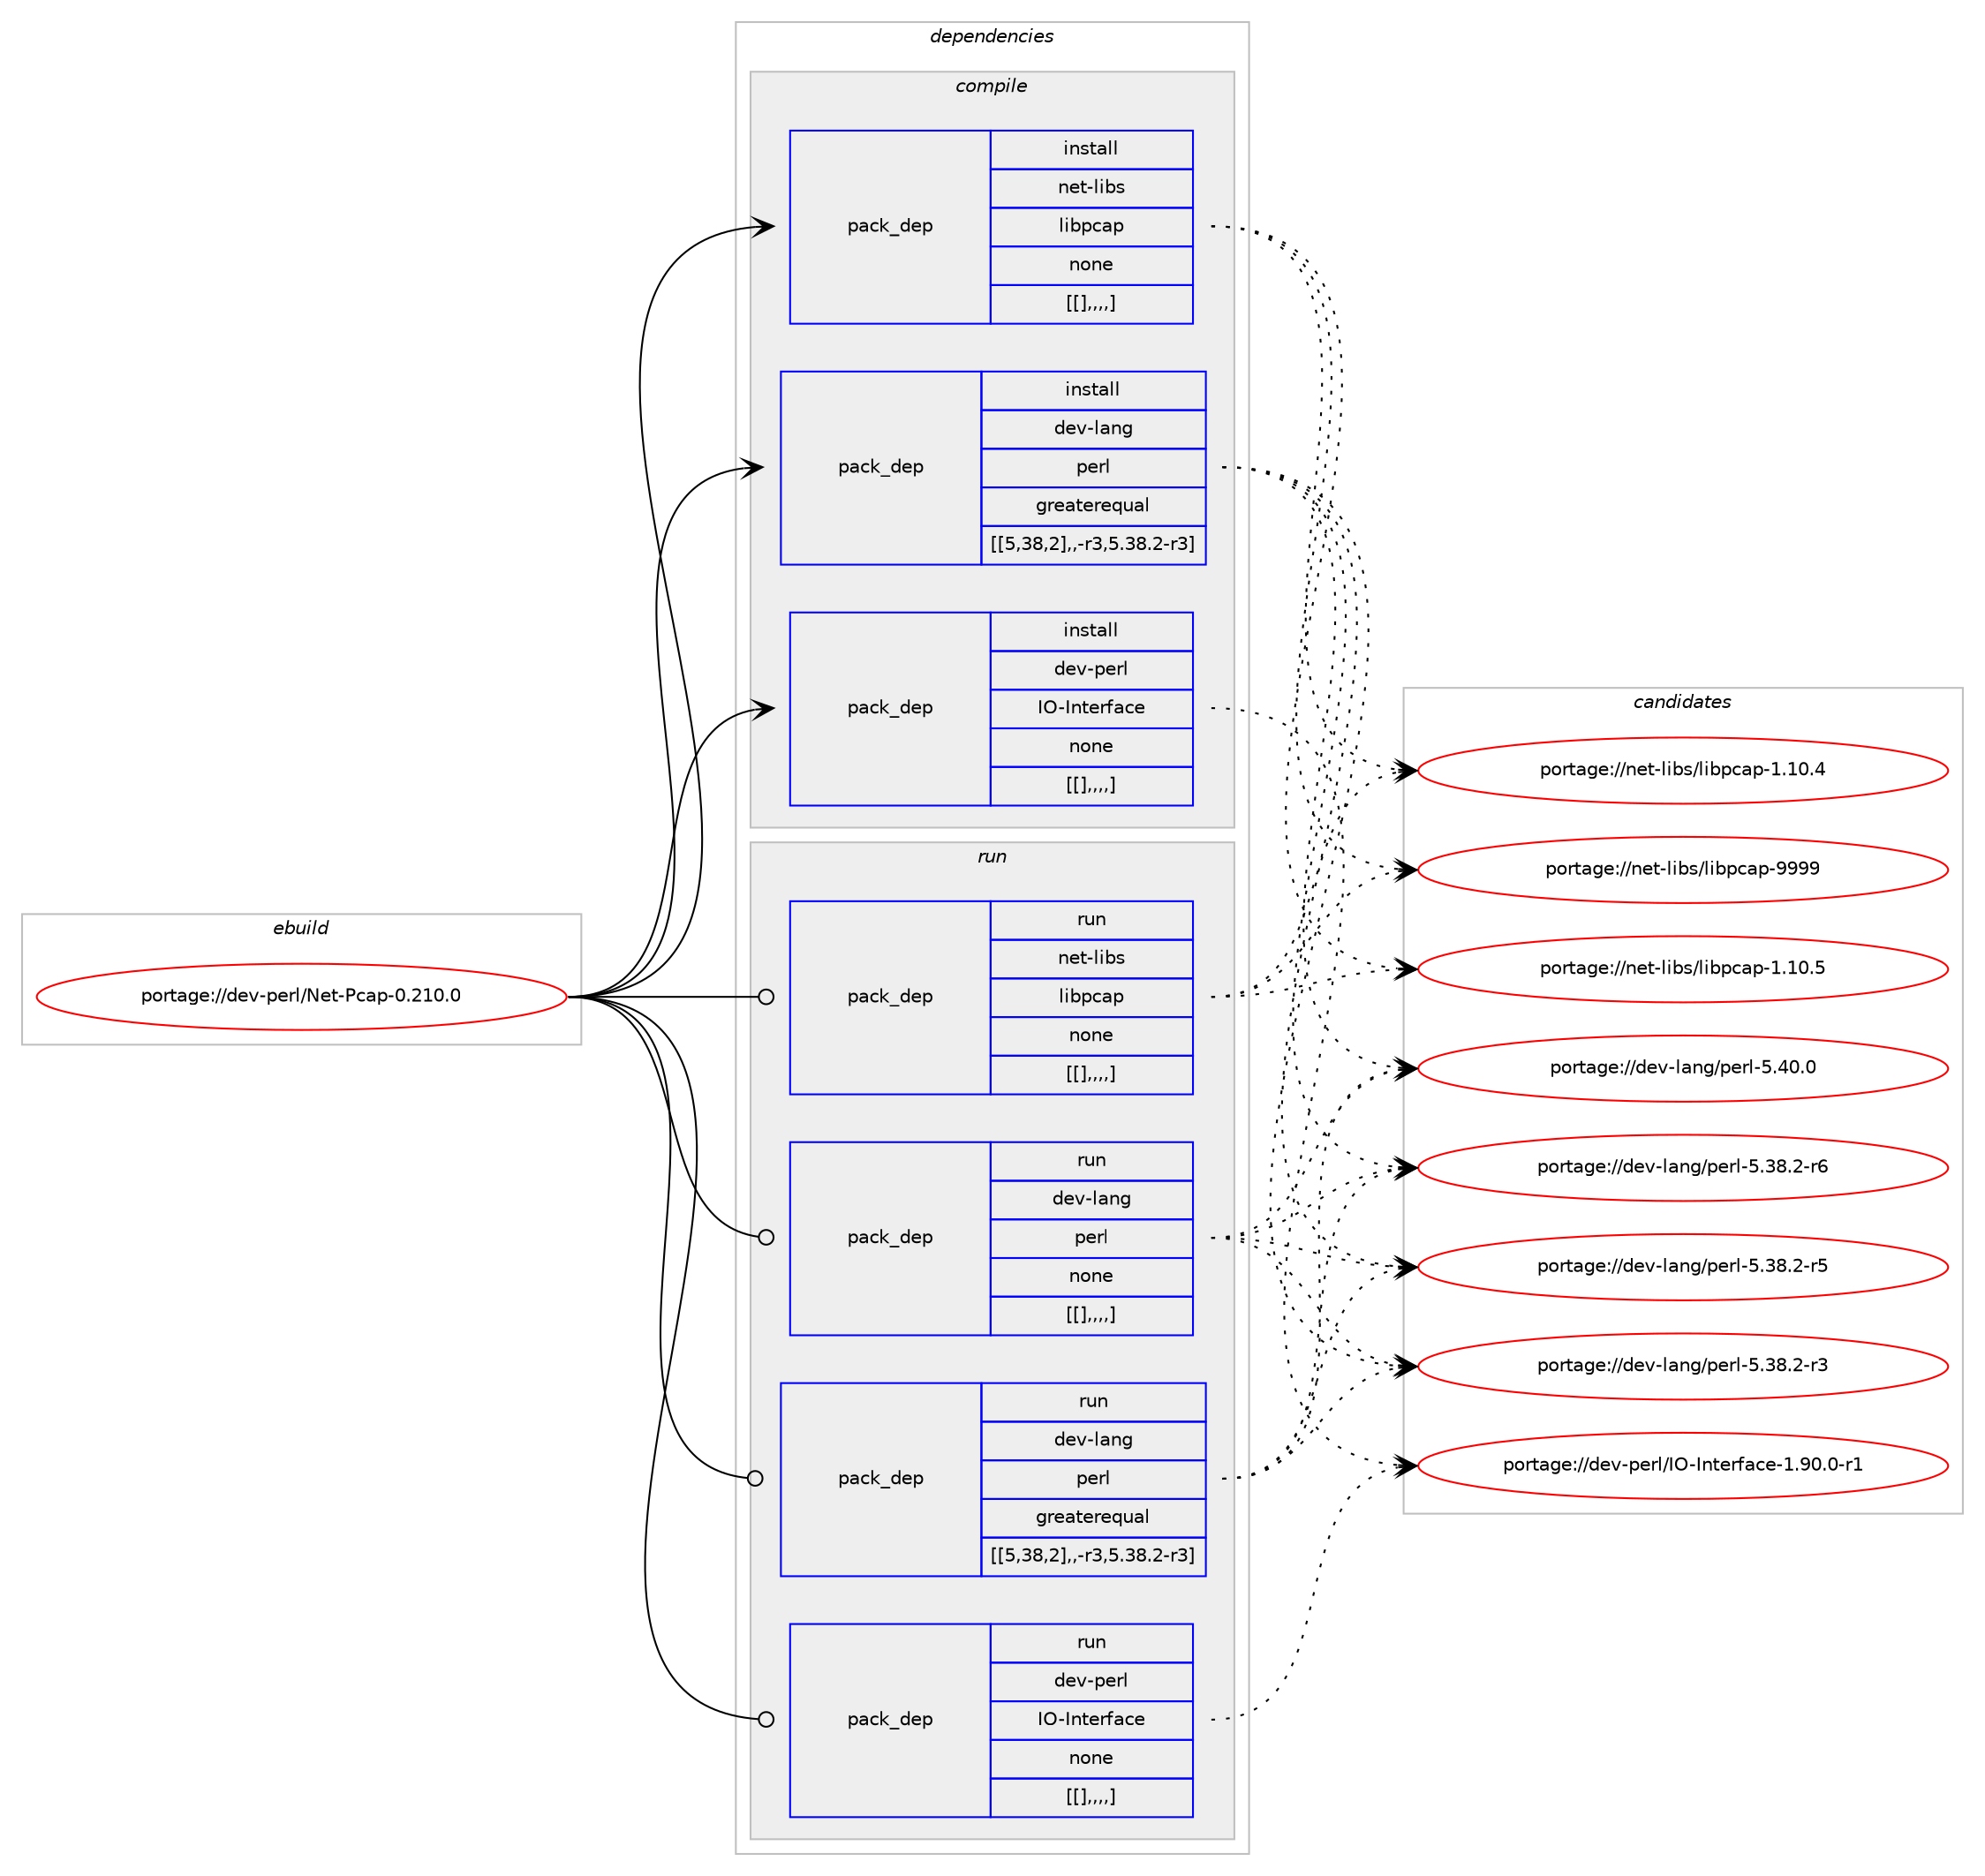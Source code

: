 digraph prolog {

# *************
# Graph options
# *************

newrank=true;
concentrate=true;
compound=true;
graph [rankdir=LR,fontname=Helvetica,fontsize=10,ranksep=1.5];#, ranksep=2.5, nodesep=0.2];
edge  [arrowhead=vee];
node  [fontname=Helvetica,fontsize=10];

# **********
# The ebuild
# **********

subgraph cluster_leftcol {
color=gray;
label=<<i>ebuild</i>>;
id [label="portage://dev-perl/Net-Pcap-0.210.0", color=red, width=4, href="../dev-perl/Net-Pcap-0.210.0.svg"];
}

# ****************
# The dependencies
# ****************

subgraph cluster_midcol {
color=gray;
label=<<i>dependencies</i>>;
subgraph cluster_compile {
fillcolor="#eeeeee";
style=filled;
label=<<i>compile</i>>;
subgraph pack103444 {
dependency135095 [label=<<TABLE BORDER="0" CELLBORDER="1" CELLSPACING="0" CELLPADDING="4" WIDTH="220"><TR><TD ROWSPAN="6" CELLPADDING="30">pack_dep</TD></TR><TR><TD WIDTH="110">install</TD></TR><TR><TD>dev-lang</TD></TR><TR><TD>perl</TD></TR><TR><TD>greaterequal</TD></TR><TR><TD>[[5,38,2],,-r3,5.38.2-r3]</TD></TR></TABLE>>, shape=none, color=blue];
}
id:e -> dependency135095:w [weight=20,style="solid",arrowhead="vee"];
subgraph pack103445 {
dependency135096 [label=<<TABLE BORDER="0" CELLBORDER="1" CELLSPACING="0" CELLPADDING="4" WIDTH="220"><TR><TD ROWSPAN="6" CELLPADDING="30">pack_dep</TD></TR><TR><TD WIDTH="110">install</TD></TR><TR><TD>dev-perl</TD></TR><TR><TD>IO-Interface</TD></TR><TR><TD>none</TD></TR><TR><TD>[[],,,,]</TD></TR></TABLE>>, shape=none, color=blue];
}
id:e -> dependency135096:w [weight=20,style="solid",arrowhead="vee"];
subgraph pack103446 {
dependency135097 [label=<<TABLE BORDER="0" CELLBORDER="1" CELLSPACING="0" CELLPADDING="4" WIDTH="220"><TR><TD ROWSPAN="6" CELLPADDING="30">pack_dep</TD></TR><TR><TD WIDTH="110">install</TD></TR><TR><TD>net-libs</TD></TR><TR><TD>libpcap</TD></TR><TR><TD>none</TD></TR><TR><TD>[[],,,,]</TD></TR></TABLE>>, shape=none, color=blue];
}
id:e -> dependency135097:w [weight=20,style="solid",arrowhead="vee"];
}
subgraph cluster_compileandrun {
fillcolor="#eeeeee";
style=filled;
label=<<i>compile and run</i>>;
}
subgraph cluster_run {
fillcolor="#eeeeee";
style=filled;
label=<<i>run</i>>;
subgraph pack103447 {
dependency135098 [label=<<TABLE BORDER="0" CELLBORDER="1" CELLSPACING="0" CELLPADDING="4" WIDTH="220"><TR><TD ROWSPAN="6" CELLPADDING="30">pack_dep</TD></TR><TR><TD WIDTH="110">run</TD></TR><TR><TD>dev-lang</TD></TR><TR><TD>perl</TD></TR><TR><TD>greaterequal</TD></TR><TR><TD>[[5,38,2],,-r3,5.38.2-r3]</TD></TR></TABLE>>, shape=none, color=blue];
}
id:e -> dependency135098:w [weight=20,style="solid",arrowhead="odot"];
subgraph pack103448 {
dependency135099 [label=<<TABLE BORDER="0" CELLBORDER="1" CELLSPACING="0" CELLPADDING="4" WIDTH="220"><TR><TD ROWSPAN="6" CELLPADDING="30">pack_dep</TD></TR><TR><TD WIDTH="110">run</TD></TR><TR><TD>dev-lang</TD></TR><TR><TD>perl</TD></TR><TR><TD>none</TD></TR><TR><TD>[[],,,,]</TD></TR></TABLE>>, shape=none, color=blue];
}
id:e -> dependency135099:w [weight=20,style="solid",arrowhead="odot"];
subgraph pack103449 {
dependency135100 [label=<<TABLE BORDER="0" CELLBORDER="1" CELLSPACING="0" CELLPADDING="4" WIDTH="220"><TR><TD ROWSPAN="6" CELLPADDING="30">pack_dep</TD></TR><TR><TD WIDTH="110">run</TD></TR><TR><TD>dev-perl</TD></TR><TR><TD>IO-Interface</TD></TR><TR><TD>none</TD></TR><TR><TD>[[],,,,]</TD></TR></TABLE>>, shape=none, color=blue];
}
id:e -> dependency135100:w [weight=20,style="solid",arrowhead="odot"];
subgraph pack103450 {
dependency135101 [label=<<TABLE BORDER="0" CELLBORDER="1" CELLSPACING="0" CELLPADDING="4" WIDTH="220"><TR><TD ROWSPAN="6" CELLPADDING="30">pack_dep</TD></TR><TR><TD WIDTH="110">run</TD></TR><TR><TD>net-libs</TD></TR><TR><TD>libpcap</TD></TR><TR><TD>none</TD></TR><TR><TD>[[],,,,]</TD></TR></TABLE>>, shape=none, color=blue];
}
id:e -> dependency135101:w [weight=20,style="solid",arrowhead="odot"];
}
}

# **************
# The candidates
# **************

subgraph cluster_choices {
rank=same;
color=gray;
label=<<i>candidates</i>>;

subgraph choice103444 {
color=black;
nodesep=1;
choice10010111845108971101034711210111410845534652484648 [label="portage://dev-lang/perl-5.40.0", color=red, width=4,href="../dev-lang/perl-5.40.0.svg"];
choice100101118451089711010347112101114108455346515646504511454 [label="portage://dev-lang/perl-5.38.2-r6", color=red, width=4,href="../dev-lang/perl-5.38.2-r6.svg"];
choice100101118451089711010347112101114108455346515646504511453 [label="portage://dev-lang/perl-5.38.2-r5", color=red, width=4,href="../dev-lang/perl-5.38.2-r5.svg"];
choice100101118451089711010347112101114108455346515646504511451 [label="portage://dev-lang/perl-5.38.2-r3", color=red, width=4,href="../dev-lang/perl-5.38.2-r3.svg"];
dependency135095:e -> choice10010111845108971101034711210111410845534652484648:w [style=dotted,weight="100"];
dependency135095:e -> choice100101118451089711010347112101114108455346515646504511454:w [style=dotted,weight="100"];
dependency135095:e -> choice100101118451089711010347112101114108455346515646504511453:w [style=dotted,weight="100"];
dependency135095:e -> choice100101118451089711010347112101114108455346515646504511451:w [style=dotted,weight="100"];
}
subgraph choice103445 {
color=black;
nodesep=1;
choice1001011184511210111410847737945731101161011141029799101454946574846484511449 [label="portage://dev-perl/IO-Interface-1.90.0-r1", color=red, width=4,href="../dev-perl/IO-Interface-1.90.0-r1.svg"];
dependency135096:e -> choice1001011184511210111410847737945731101161011141029799101454946574846484511449:w [style=dotted,weight="100"];
}
subgraph choice103446 {
color=black;
nodesep=1;
choice1101011164510810598115471081059811299971124557575757 [label="portage://net-libs/libpcap-9999", color=red, width=4,href="../net-libs/libpcap-9999.svg"];
choice11010111645108105981154710810598112999711245494649484653 [label="portage://net-libs/libpcap-1.10.5", color=red, width=4,href="../net-libs/libpcap-1.10.5.svg"];
choice11010111645108105981154710810598112999711245494649484652 [label="portage://net-libs/libpcap-1.10.4", color=red, width=4,href="../net-libs/libpcap-1.10.4.svg"];
dependency135097:e -> choice1101011164510810598115471081059811299971124557575757:w [style=dotted,weight="100"];
dependency135097:e -> choice11010111645108105981154710810598112999711245494649484653:w [style=dotted,weight="100"];
dependency135097:e -> choice11010111645108105981154710810598112999711245494649484652:w [style=dotted,weight="100"];
}
subgraph choice103447 {
color=black;
nodesep=1;
choice10010111845108971101034711210111410845534652484648 [label="portage://dev-lang/perl-5.40.0", color=red, width=4,href="../dev-lang/perl-5.40.0.svg"];
choice100101118451089711010347112101114108455346515646504511454 [label="portage://dev-lang/perl-5.38.2-r6", color=red, width=4,href="../dev-lang/perl-5.38.2-r6.svg"];
choice100101118451089711010347112101114108455346515646504511453 [label="portage://dev-lang/perl-5.38.2-r5", color=red, width=4,href="../dev-lang/perl-5.38.2-r5.svg"];
choice100101118451089711010347112101114108455346515646504511451 [label="portage://dev-lang/perl-5.38.2-r3", color=red, width=4,href="../dev-lang/perl-5.38.2-r3.svg"];
dependency135098:e -> choice10010111845108971101034711210111410845534652484648:w [style=dotted,weight="100"];
dependency135098:e -> choice100101118451089711010347112101114108455346515646504511454:w [style=dotted,weight="100"];
dependency135098:e -> choice100101118451089711010347112101114108455346515646504511453:w [style=dotted,weight="100"];
dependency135098:e -> choice100101118451089711010347112101114108455346515646504511451:w [style=dotted,weight="100"];
}
subgraph choice103448 {
color=black;
nodesep=1;
choice10010111845108971101034711210111410845534652484648 [label="portage://dev-lang/perl-5.40.0", color=red, width=4,href="../dev-lang/perl-5.40.0.svg"];
choice100101118451089711010347112101114108455346515646504511454 [label="portage://dev-lang/perl-5.38.2-r6", color=red, width=4,href="../dev-lang/perl-5.38.2-r6.svg"];
choice100101118451089711010347112101114108455346515646504511453 [label="portage://dev-lang/perl-5.38.2-r5", color=red, width=4,href="../dev-lang/perl-5.38.2-r5.svg"];
choice100101118451089711010347112101114108455346515646504511451 [label="portage://dev-lang/perl-5.38.2-r3", color=red, width=4,href="../dev-lang/perl-5.38.2-r3.svg"];
dependency135099:e -> choice10010111845108971101034711210111410845534652484648:w [style=dotted,weight="100"];
dependency135099:e -> choice100101118451089711010347112101114108455346515646504511454:w [style=dotted,weight="100"];
dependency135099:e -> choice100101118451089711010347112101114108455346515646504511453:w [style=dotted,weight="100"];
dependency135099:e -> choice100101118451089711010347112101114108455346515646504511451:w [style=dotted,weight="100"];
}
subgraph choice103449 {
color=black;
nodesep=1;
choice1001011184511210111410847737945731101161011141029799101454946574846484511449 [label="portage://dev-perl/IO-Interface-1.90.0-r1", color=red, width=4,href="../dev-perl/IO-Interface-1.90.0-r1.svg"];
dependency135100:e -> choice1001011184511210111410847737945731101161011141029799101454946574846484511449:w [style=dotted,weight="100"];
}
subgraph choice103450 {
color=black;
nodesep=1;
choice1101011164510810598115471081059811299971124557575757 [label="portage://net-libs/libpcap-9999", color=red, width=4,href="../net-libs/libpcap-9999.svg"];
choice11010111645108105981154710810598112999711245494649484653 [label="portage://net-libs/libpcap-1.10.5", color=red, width=4,href="../net-libs/libpcap-1.10.5.svg"];
choice11010111645108105981154710810598112999711245494649484652 [label="portage://net-libs/libpcap-1.10.4", color=red, width=4,href="../net-libs/libpcap-1.10.4.svg"];
dependency135101:e -> choice1101011164510810598115471081059811299971124557575757:w [style=dotted,weight="100"];
dependency135101:e -> choice11010111645108105981154710810598112999711245494649484653:w [style=dotted,weight="100"];
dependency135101:e -> choice11010111645108105981154710810598112999711245494649484652:w [style=dotted,weight="100"];
}
}

}
